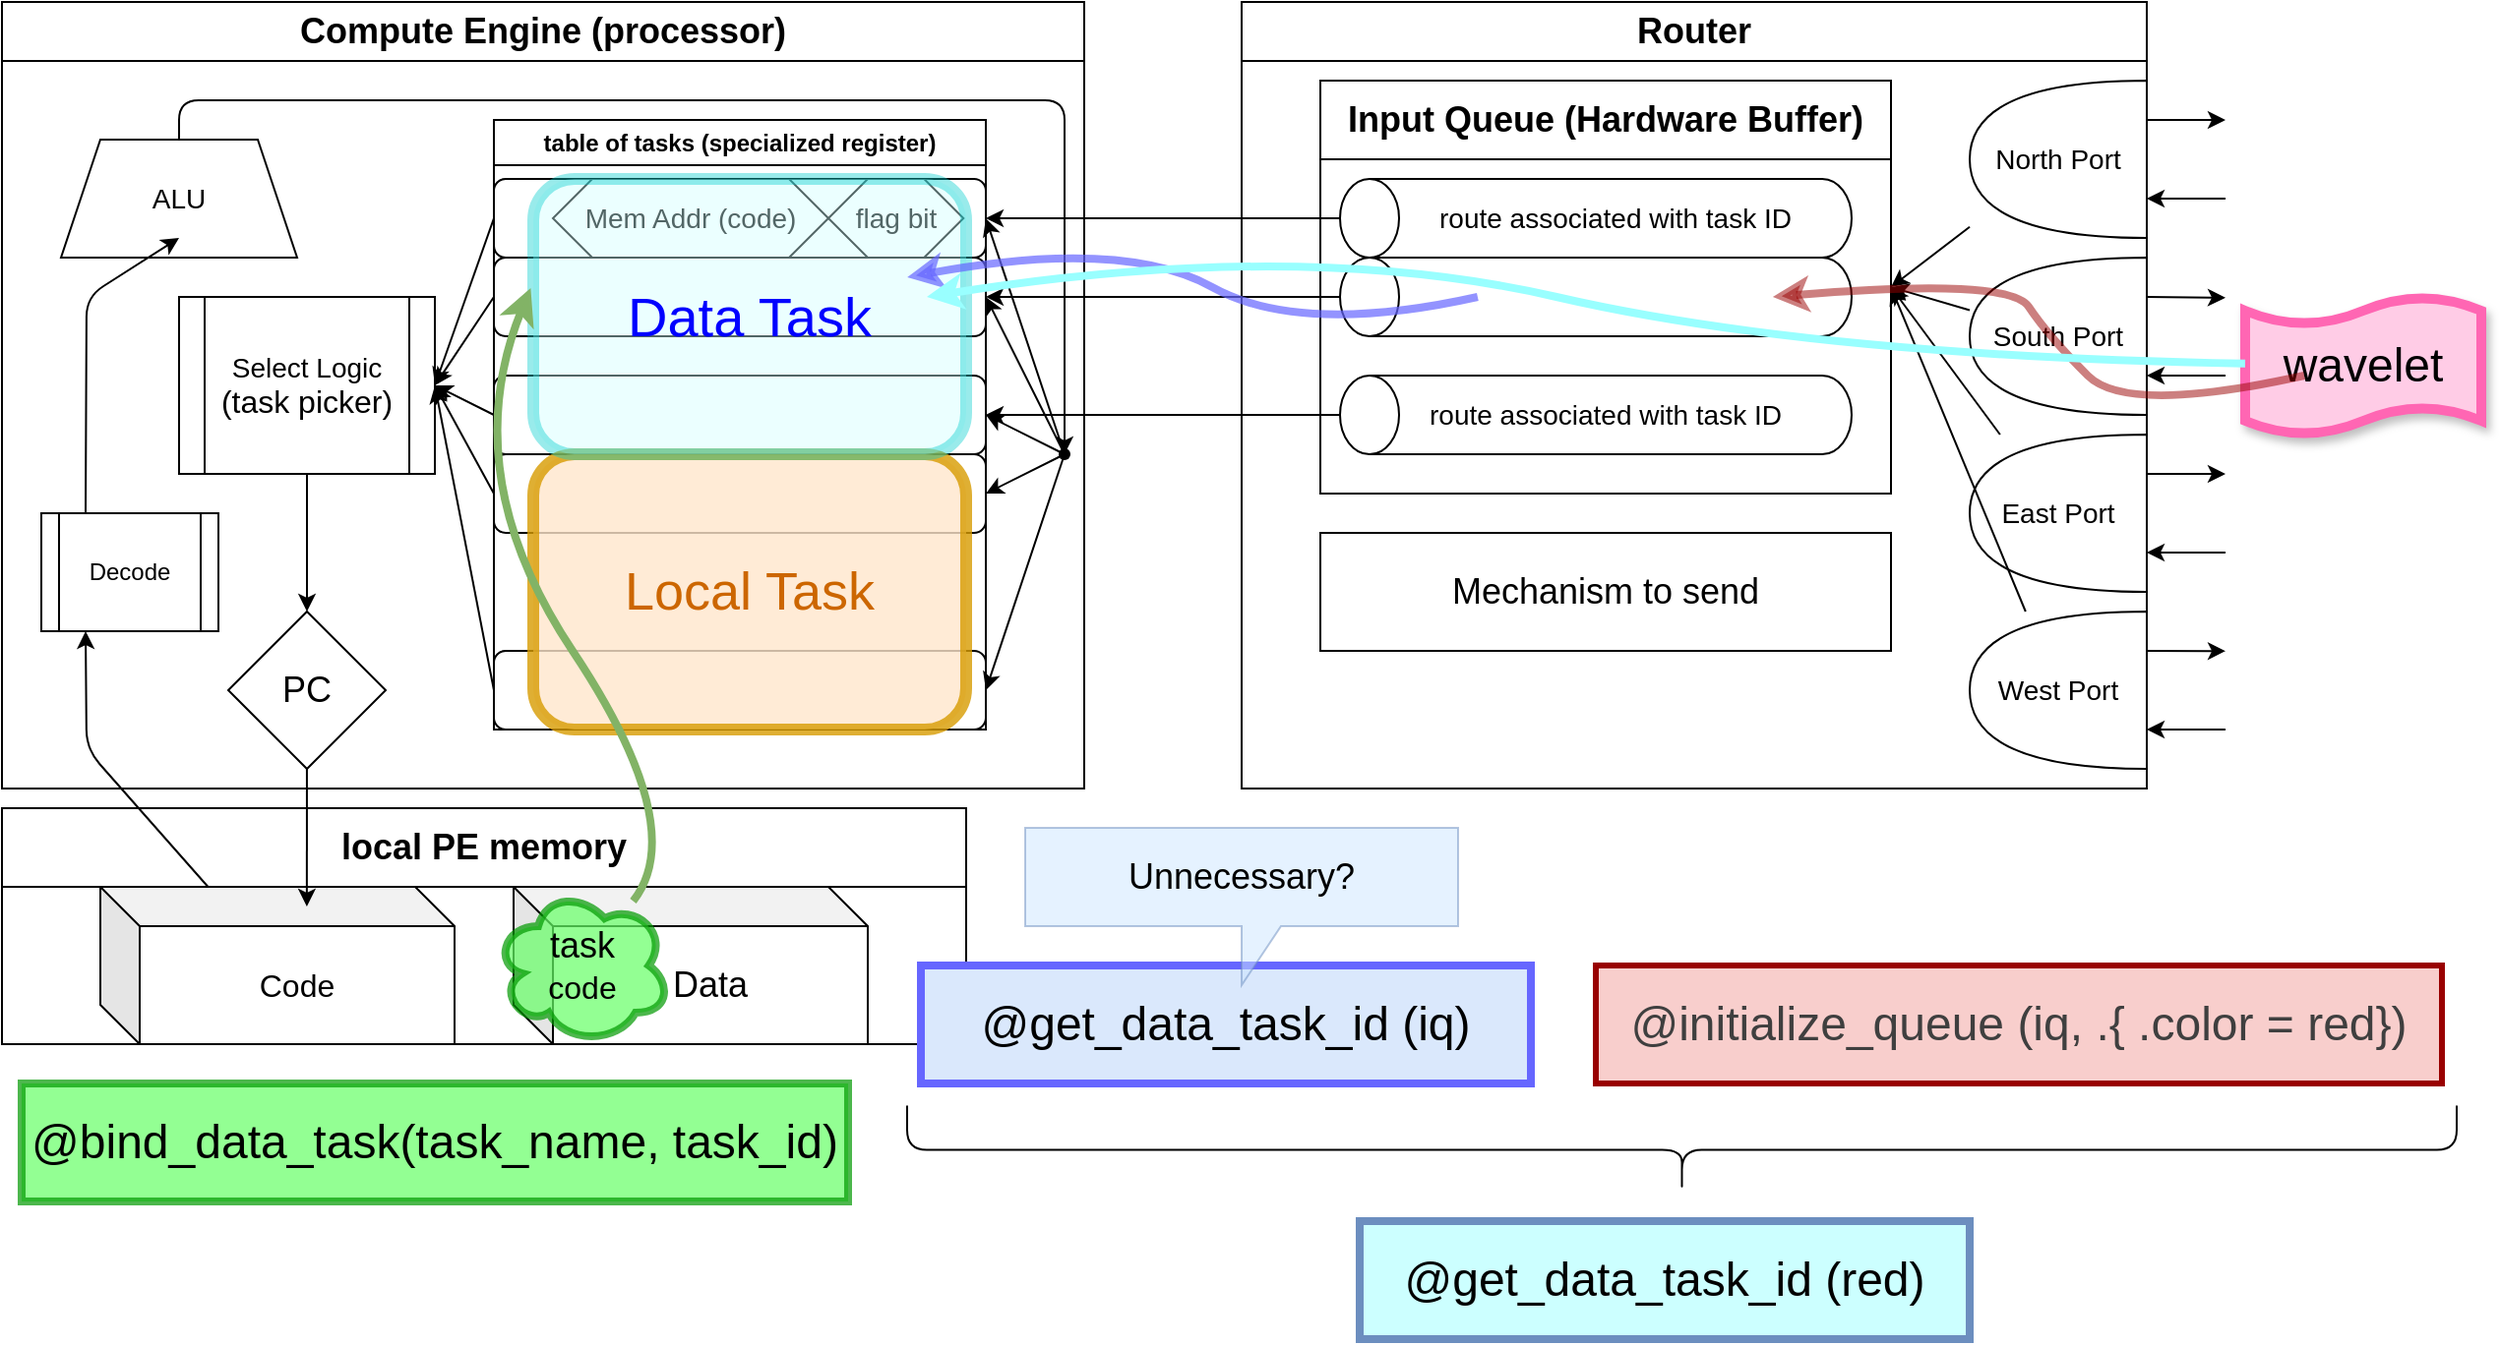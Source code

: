 <mxfile scale="4" border="0">
    <diagram id="1w3zh8Y8zIVVGSpIhVbL" name="example">
        <mxGraphModel dx="508" dy="604" grid="1" gridSize="10" guides="1" tooltips="1" connect="1" arrows="1" fold="1" page="1" pageScale="1" pageWidth="1654" pageHeight="1169" background="#ffffff" math="0" shadow="0">
            <root>
                <mxCell id="0"/>
                <mxCell id="1" parent="0"/>
                <mxCell id="13" value="&lt;font style=&quot;font-size: 18px;&quot;&gt;Compute Engine (processor)&lt;/font&gt;" style="swimlane;whiteSpace=wrap;html=1;startSize=30;" parent="1" vertex="1">
                    <mxGeometry x="50" y="310" width="550" height="400" as="geometry"/>
                </mxCell>
                <mxCell id="14" value="&lt;font style=&quot;font-size: 14px;&quot;&gt;ALU&lt;/font&gt;" style="shape=trapezoid;perimeter=trapezoidPerimeter;whiteSpace=wrap;html=1;fixedSize=1;" parent="13" vertex="1">
                    <mxGeometry x="30" y="70" width="120" height="60" as="geometry"/>
                </mxCell>
                <mxCell id="28" style="edgeStyle=none;html=1;entryX=0.5;entryY=0;entryDx=0;entryDy=0;" parent="13" source="7" target="26" edge="1">
                    <mxGeometry relative="1" as="geometry">
                        <Array as="points">
                            <mxPoint x="155" y="270"/>
                        </Array>
                    </mxGeometry>
                </mxCell>
                <mxCell id="7" value="&lt;font style=&quot;font-size: 14px;&quot;&gt;&lt;font style=&quot;&quot;&gt;Select&amp;nbsp;&lt;/font&gt;&lt;span style=&quot;background-color: transparent;&quot;&gt;Logic&lt;/span&gt;&lt;/font&gt;&lt;div&gt;&lt;font size=&quot;3&quot;&gt;(task picker)&lt;/font&gt;&lt;/div&gt;" style="shape=process;whiteSpace=wrap;html=1;backgroundOutline=1;" parent="13" vertex="1">
                    <mxGeometry x="90" y="150" width="130" height="90" as="geometry"/>
                </mxCell>
                <mxCell id="26" value="&lt;font style=&quot;font-size: 18px;&quot;&gt;PC&lt;/font&gt;" style="rhombus;whiteSpace=wrap;html=1;" parent="13" vertex="1">
                    <mxGeometry x="115" y="310" width="80" height="80" as="geometry"/>
                </mxCell>
                <mxCell id="36" value="Decode" style="shape=process;whiteSpace=wrap;html=1;backgroundOutline=1;" parent="13" vertex="1">
                    <mxGeometry x="20" y="260" width="90" height="60" as="geometry"/>
                </mxCell>
                <mxCell id="9" style="edgeStyle=none;html=1;exitX=0;exitY=0.5;exitDx=0;exitDy=0;entryX=1;entryY=0.5;entryDx=0;entryDy=0;" parent="13" source="3" target="7" edge="1">
                    <mxGeometry relative="1" as="geometry"/>
                </mxCell>
                <mxCell id="11" style="edgeStyle=none;html=1;exitX=0;exitY=0.5;exitDx=0;exitDy=0;entryX=1;entryY=0.5;entryDx=0;entryDy=0;" parent="13" source="6" target="7" edge="1">
                    <mxGeometry relative="1" as="geometry">
                        <mxPoint x="160" y="210" as="targetPoint"/>
                    </mxGeometry>
                </mxCell>
                <mxCell id="12" style="edgeStyle=none;html=1;exitX=0;exitY=0.5;exitDx=0;exitDy=0;entryX=1;entryY=0.5;entryDx=0;entryDy=0;" parent="13" source="5" target="7" edge="1">
                    <mxGeometry relative="1" as="geometry">
                        <mxPoint x="160" y="260" as="targetPoint"/>
                    </mxGeometry>
                </mxCell>
                <mxCell id="10" style="edgeStyle=none;html=1;exitX=0;exitY=0.5;exitDx=0;exitDy=0;entryX=1;entryY=0.5;entryDx=0;entryDy=0;" parent="13" source="4" target="7" edge="1">
                    <mxGeometry relative="1" as="geometry">
                        <mxPoint x="150" y="200" as="targetPoint"/>
                    </mxGeometry>
                </mxCell>
                <mxCell id="38" style="edgeStyle=none;html=1;exitX=0.25;exitY=0;exitDx=0;exitDy=0;entryX=0.5;entryY=0.833;entryDx=0;entryDy=0;entryPerimeter=0;" parent="13" source="36" target="14" edge="1">
                    <mxGeometry relative="1" as="geometry">
                        <Array as="points">
                            <mxPoint x="43" y="150"/>
                        </Array>
                    </mxGeometry>
                </mxCell>
                <mxCell id="39" value="" style="group" parent="13" vertex="1" connectable="0">
                    <mxGeometry x="250" y="60" width="250" height="310" as="geometry"/>
                </mxCell>
                <mxCell id="3" value="" style="rounded=1;whiteSpace=wrap;html=1;" parent="39" vertex="1">
                    <mxGeometry y="30" width="250.0" height="40" as="geometry"/>
                </mxCell>
                <mxCell id="2" value="table of tasks (specialized register)" style="swimlane;whiteSpace=wrap;html=1;" parent="39" vertex="1">
                    <mxGeometry width="250.0" height="310" as="geometry"/>
                </mxCell>
                <mxCell id="6" value="" style="rounded=1;whiteSpace=wrap;html=1;" parent="2" vertex="1">
                    <mxGeometry y="130" width="250.0" height="40" as="geometry"/>
                </mxCell>
                <mxCell id="5" value="" style="rounded=1;whiteSpace=wrap;html=1;" parent="2" vertex="1">
                    <mxGeometry y="270" width="250.0" height="40" as="geometry"/>
                </mxCell>
                <mxCell id="4" value="" style="rounded=1;whiteSpace=wrap;html=1;" parent="2" vertex="1">
                    <mxGeometry y="70" width="250.0" height="40" as="geometry"/>
                </mxCell>
                <mxCell id="43" value="" style="rounded=1;whiteSpace=wrap;html=1;" parent="2" vertex="1">
                    <mxGeometry y="170" width="250.0" height="40" as="geometry"/>
                </mxCell>
                <mxCell id="lTQZ8dkTj6trxgzpwAS2-74" value="&lt;font style=&quot;color: rgb(204, 102, 0); font-size: 27px;&quot;&gt;Local Task&lt;/font&gt;" style="rounded=1;whiteSpace=wrap;html=1;opacity=80;strokeWidth=6;glass=0;fillColor=#ffe6cc;strokeColor=#d79b00;" parent="2" vertex="1">
                    <mxGeometry x="20" y="170" width="220" height="140" as="geometry"/>
                </mxCell>
                <mxCell id="24" value="&lt;font style=&quot;font-size: 14px;&quot;&gt;Mem Addr (code)&lt;/font&gt;" style="shape=hexagon;perimeter=hexagonPerimeter2;whiteSpace=wrap;html=1;fixedSize=1;" parent="39" vertex="1">
                    <mxGeometry x="30" y="30" width="140" height="40" as="geometry"/>
                </mxCell>
                <mxCell id="25" value="&lt;font style=&quot;font-size: 14px;&quot;&gt;flag bit&lt;/font&gt;" style="shape=hexagon;perimeter=hexagonPerimeter2;whiteSpace=wrap;html=1;fixedSize=1;" parent="39" vertex="1">
                    <mxGeometry x="170" y="30" width="68.64" height="40" as="geometry"/>
                </mxCell>
                <mxCell id="lTQZ8dkTj6trxgzpwAS2-73" value="&lt;font style=&quot;color: rgb(0, 0, 255); font-size: 28px;&quot;&gt;Data Task&lt;/font&gt;" style="rounded=1;whiteSpace=wrap;html=1;opacity=40;strokeWidth=6;glass=0;fillColor=#CCFFFF;strokeColor=#00CCCC;fillStyle=auto;" parent="39" vertex="1">
                    <mxGeometry x="20" y="30" width="220" height="140" as="geometry"/>
                </mxCell>
                <mxCell id="45" style="edgeStyle=none;html=1;exitX=0;exitY=0.5;exitDx=0;exitDy=0;entryX=1;entryY=0.5;entryDx=0;entryDy=0;" parent="13" source="43" target="7" edge="1">
                    <mxGeometry relative="1" as="geometry"/>
                </mxCell>
                <mxCell id="16" value="&lt;font style=&quot;font-size: 18px;&quot;&gt;Router&lt;/font&gt;" style="swimlane;whiteSpace=wrap;html=1;startSize=30;" parent="1" vertex="1">
                    <mxGeometry x="680" y="310" width="460" height="400" as="geometry"/>
                </mxCell>
                <mxCell id="40" value="&lt;font style=&quot;font-size: 18px;&quot;&gt;Input Queue (Hardware Buffer)&lt;/font&gt;" style="swimlane;whiteSpace=wrap;html=1;startSize=40;" parent="16" vertex="1">
                    <mxGeometry x="40" y="40" width="290" height="210" as="geometry"/>
                </mxCell>
                <mxCell id="41" value="" style="shape=cylinder3;whiteSpace=wrap;html=1;boundedLbl=1;backgroundOutline=1;size=15;rotation=-90;" parent="40" vertex="1">
                    <mxGeometry x="120" y="-60" width="40" height="260" as="geometry"/>
                </mxCell>
                <mxCell id="42" value="" style="shape=cylinder3;whiteSpace=wrap;html=1;boundedLbl=1;backgroundOutline=1;size=15;rotation=-90;" parent="40" vertex="1">
                    <mxGeometry x="120" y="40" width="40" height="260" as="geometry"/>
                </mxCell>
                <mxCell id="48" value="&lt;font style=&quot;font-size: 14px;&quot;&gt;route associated with task ID&lt;/font&gt;" style="text;html=1;align=center;verticalAlign=middle;whiteSpace=wrap;rounded=0;" parent="40" vertex="1">
                    <mxGeometry x="50" y="55" width="200" height="30" as="geometry"/>
                </mxCell>
                <mxCell id="49" value="&lt;font style=&quot;font-size: 14px;&quot;&gt;route associated with task ID&lt;/font&gt;" style="text;html=1;align=center;verticalAlign=middle;whiteSpace=wrap;rounded=0;" parent="40" vertex="1">
                    <mxGeometry x="45" y="155" width="200" height="30" as="geometry"/>
                </mxCell>
                <mxCell id="50" value="" style="shape=cylinder3;whiteSpace=wrap;html=1;boundedLbl=1;backgroundOutline=1;size=15;rotation=-90;" parent="40" vertex="1">
                    <mxGeometry x="120" y="-20" width="40" height="260" as="geometry"/>
                </mxCell>
                <mxCell id="53" value="&lt;font style=&quot;font-size: 18px;&quot;&gt;Mechanism to send&lt;/font&gt;" style="rounded=0;whiteSpace=wrap;html=1;" parent="16" vertex="1">
                    <mxGeometry x="40" y="270" width="290" height="60" as="geometry"/>
                </mxCell>
                <mxCell id="66" value="" style="group" parent="16" vertex="1" connectable="0">
                    <mxGeometry x="370" y="40" width="130" height="350" as="geometry"/>
                </mxCell>
                <mxCell id="58" style="edgeStyle=none;html=1;exitX=0;exitY=0.75;exitDx=0;exitDy=0;exitPerimeter=0;" parent="66" source="54" edge="1">
                    <mxGeometry relative="1" as="geometry">
                        <mxPoint x="130" y="20" as="targetPoint"/>
                    </mxGeometry>
                </mxCell>
                <mxCell id="54" value="&lt;font style=&quot;font-size: 14px;&quot;&gt;North Port&lt;/font&gt;" style="shape=or;whiteSpace=wrap;html=1;direction=west;" parent="66" vertex="1">
                    <mxGeometry width="90" height="80" as="geometry"/>
                </mxCell>
                <mxCell id="60" style="edgeStyle=none;html=1;exitX=0;exitY=0.75;exitDx=0;exitDy=0;exitPerimeter=0;" parent="66" source="55" edge="1">
                    <mxGeometry relative="1" as="geometry">
                        <mxPoint x="130" y="110.4" as="targetPoint"/>
                    </mxGeometry>
                </mxCell>
                <mxCell id="55" value="&lt;font style=&quot;font-size: 14px;&quot;&gt;South Port&lt;/font&gt;" style="shape=or;whiteSpace=wrap;html=1;direction=west;" parent="66" vertex="1">
                    <mxGeometry y="90" width="90" height="80" as="geometry"/>
                </mxCell>
                <mxCell id="62" style="edgeStyle=none;html=1;exitX=0;exitY=0.75;exitDx=0;exitDy=0;exitPerimeter=0;" parent="66" source="56" edge="1">
                    <mxGeometry relative="1" as="geometry">
                        <mxPoint x="130" y="200" as="targetPoint"/>
                    </mxGeometry>
                </mxCell>
                <mxCell id="56" value="&lt;font style=&quot;font-size: 14px;&quot;&gt;East Port&lt;/font&gt;" style="shape=or;whiteSpace=wrap;html=1;direction=west;" parent="66" vertex="1">
                    <mxGeometry y="180" width="90" height="80" as="geometry"/>
                </mxCell>
                <mxCell id="64" style="edgeStyle=none;html=1;exitX=0;exitY=0.75;exitDx=0;exitDy=0;exitPerimeter=0;" parent="66" source="57" edge="1">
                    <mxGeometry relative="1" as="geometry">
                        <mxPoint x="130" y="290.091" as="targetPoint"/>
                    </mxGeometry>
                </mxCell>
                <mxCell id="57" value="&lt;font style=&quot;font-size: 14px;&quot;&gt;West Port&lt;/font&gt;" style="shape=or;whiteSpace=wrap;html=1;direction=west;" parent="66" vertex="1">
                    <mxGeometry y="270" width="90" height="80" as="geometry"/>
                </mxCell>
                <mxCell id="68" style="edgeStyle=none;html=1;entryX=1;entryY=0.5;entryDx=0;entryDy=0;" parent="16" source="54" target="40" edge="1">
                    <mxGeometry relative="1" as="geometry"/>
                </mxCell>
                <mxCell id="69" style="edgeStyle=none;html=1;entryX=1;entryY=0.5;entryDx=0;entryDy=0;" parent="16" source="55" target="40" edge="1">
                    <mxGeometry relative="1" as="geometry">
                        <mxPoint x="340.0" y="160" as="targetPoint"/>
                    </mxGeometry>
                </mxCell>
                <mxCell id="70" style="edgeStyle=none;html=1;entryX=1;entryY=0.5;entryDx=0;entryDy=0;" parent="16" source="56" target="40" edge="1">
                    <mxGeometry relative="1" as="geometry"/>
                </mxCell>
                <mxCell id="71" style="edgeStyle=none;html=1;entryX=1;entryY=0.5;entryDx=0;entryDy=0;" parent="16" source="57" target="40" edge="1">
                    <mxGeometry relative="1" as="geometry"/>
                </mxCell>
                <mxCell id="20" style="edgeStyle=none;html=1;entryX=1;entryY=0.5;entryDx=0;entryDy=0;" parent="1" source="17" target="3" edge="1">
                    <mxGeometry relative="1" as="geometry"/>
                </mxCell>
                <mxCell id="21" style="edgeStyle=none;html=1;entryX=1;entryY=0.5;entryDx=0;entryDy=0;" parent="1" source="17" target="4" edge="1">
                    <mxGeometry relative="1" as="geometry"/>
                </mxCell>
                <mxCell id="22" style="edgeStyle=none;html=1;entryX=1;entryY=0.5;entryDx=0;entryDy=0;" parent="1" source="17" target="6" edge="1">
                    <mxGeometry relative="1" as="geometry"/>
                </mxCell>
                <mxCell id="23" style="edgeStyle=none;html=1;entryX=1;entryY=0.5;entryDx=0;entryDy=0;" parent="1" source="17" target="5" edge="1">
                    <mxGeometry relative="1" as="geometry"/>
                </mxCell>
                <mxCell id="44" style="edgeStyle=none;html=1;entryX=1;entryY=0.5;entryDx=0;entryDy=0;" parent="1" source="17" target="43" edge="1">
                    <mxGeometry relative="1" as="geometry"/>
                </mxCell>
                <mxCell id="17" value="" style="shape=waypoint;sketch=0;fillStyle=solid;size=6;pointerEvents=1;points=[];fillColor=none;resizable=0;rotatable=0;perimeter=centerPerimeter;snapToPoint=1;" parent="1" vertex="1">
                    <mxGeometry x="580" y="530" width="20" height="20" as="geometry"/>
                </mxCell>
                <mxCell id="19" style="edgeStyle=none;html=1;exitX=0.5;exitY=0;exitDx=0;exitDy=0;entryX=0.617;entryY=0.988;entryDx=0;entryDy=0;entryPerimeter=0;" parent="1" source="14" target="17" edge="1">
                    <mxGeometry relative="1" as="geometry">
                        <Array as="points">
                            <mxPoint x="140" y="360"/>
                            <mxPoint x="590" y="360"/>
                        </Array>
                    </mxGeometry>
                </mxCell>
                <mxCell id="29" value="&lt;span style=&quot;font-size: 18px;&quot;&gt;local PE memory&lt;/span&gt;" style="swimlane;whiteSpace=wrap;html=1;startSize=40;" parent="1" vertex="1">
                    <mxGeometry x="50" y="720" width="490" height="120" as="geometry"/>
                </mxCell>
                <mxCell id="30" value="&lt;font size=&quot;3&quot;&gt;Code&lt;/font&gt;" style="shape=cube;whiteSpace=wrap;html=1;boundedLbl=1;backgroundOutline=1;darkOpacity=0.05;darkOpacity2=0.1;" parent="29" vertex="1">
                    <mxGeometry x="50" y="40" width="180" height="80" as="geometry"/>
                </mxCell>
                <mxCell id="31" value="&lt;font style=&quot;font-size: 18px;&quot;&gt;Data&lt;/font&gt;" style="shape=cube;whiteSpace=wrap;html=1;boundedLbl=1;backgroundOutline=1;darkOpacity=0.05;darkOpacity2=0.1;" parent="29" vertex="1">
                    <mxGeometry x="260" y="40" width="180" height="80" as="geometry"/>
                </mxCell>
                <mxCell id="72" value="&lt;font style=&quot;font-size: 18px;&quot;&gt;task&lt;/font&gt;&lt;div&gt;&lt;font size=&quot;3&quot;&gt;code&lt;/font&gt;&lt;/div&gt;" style="ellipse;shape=cloud;whiteSpace=wrap;html=1;strokeColor=#009900;strokeWidth=4;opacity=70;fillColor=#66FF66;" parent="29" vertex="1">
                    <mxGeometry x="250" y="40" width="90" height="80" as="geometry"/>
                </mxCell>
                <mxCell id="32" style="edgeStyle=none;html=1;entryX=0.583;entryY=0.125;entryDx=0;entryDy=0;entryPerimeter=0;" parent="1" source="26" target="30" edge="1">
                    <mxGeometry relative="1" as="geometry"/>
                </mxCell>
                <mxCell id="37" style="edgeStyle=none;html=1;entryX=0.25;entryY=1;entryDx=0;entryDy=0;" parent="1" source="30" target="36" edge="1">
                    <mxGeometry relative="1" as="geometry">
                        <Array as="points">
                            <mxPoint x="93" y="690"/>
                        </Array>
                    </mxGeometry>
                </mxCell>
                <mxCell id="46" style="edgeStyle=none;html=1;" parent="1" source="41" target="3" edge="1">
                    <mxGeometry relative="1" as="geometry">
                        <mxPoint x="630" y="380" as="targetPoint"/>
                    </mxGeometry>
                </mxCell>
                <mxCell id="47" style="edgeStyle=none;html=1;entryX=1;entryY=0.5;entryDx=0;entryDy=0;" parent="1" source="42" target="6" edge="1">
                    <mxGeometry relative="1" as="geometry"/>
                </mxCell>
                <mxCell id="51" style="edgeStyle=none;html=1;entryX=1;entryY=0.5;entryDx=0;entryDy=0;" parent="1" source="50" target="4" edge="1">
                    <mxGeometry relative="1" as="geometry"/>
                </mxCell>
                <mxCell id="59" value="" style="endArrow=classic;html=1;entryX=0;entryY=0.25;entryDx=0;entryDy=0;entryPerimeter=0;" parent="1" target="54" edge="1">
                    <mxGeometry width="50" height="50" relative="1" as="geometry">
                        <mxPoint x="1180" y="410" as="sourcePoint"/>
                        <mxPoint x="1200" y="430" as="targetPoint"/>
                    </mxGeometry>
                </mxCell>
                <mxCell id="61" value="" style="endArrow=classic;html=1;entryX=0;entryY=0.25;entryDx=0;entryDy=0;entryPerimeter=0;" parent="1" target="55" edge="1">
                    <mxGeometry width="50" height="50" relative="1" as="geometry">
                        <mxPoint x="1180" y="500" as="sourcePoint"/>
                        <mxPoint x="1200" y="500" as="targetPoint"/>
                    </mxGeometry>
                </mxCell>
                <mxCell id="63" value="" style="endArrow=classic;html=1;entryX=0;entryY=0.25;entryDx=0;entryDy=0;entryPerimeter=0;" parent="1" target="56" edge="1">
                    <mxGeometry width="50" height="50" relative="1" as="geometry">
                        <mxPoint x="1180" y="590" as="sourcePoint"/>
                        <mxPoint x="1180" y="520" as="targetPoint"/>
                    </mxGeometry>
                </mxCell>
                <mxCell id="65" value="" style="endArrow=classic;html=1;entryX=0;entryY=0.25;entryDx=0;entryDy=0;entryPerimeter=0;" parent="1" target="57" edge="1">
                    <mxGeometry width="50" height="50" relative="1" as="geometry">
                        <mxPoint x="1180" y="680" as="sourcePoint"/>
                        <mxPoint x="1180" y="520" as="targetPoint"/>
                    </mxGeometry>
                </mxCell>
                <mxCell id="lTQZ8dkTj6trxgzpwAS2-71" value="&lt;font style=&quot;font-size: 24px;&quot;&gt;wavelet&lt;/font&gt;" style="shape=tape;whiteSpace=wrap;html=1;size=0.2;strokeWidth=5;shadow=1;strokeColor=#FF66B3;fillColor=#FFCCE6;" parent="1" vertex="1">
                    <mxGeometry x="1190" y="460" width="120" height="70" as="geometry"/>
                </mxCell>
                <mxCell id="lTQZ8dkTj6trxgzpwAS2-72" value="" style="curved=1;endArrow=classic;html=1;entryX=0.5;entryY=0.846;entryDx=0;entryDy=0;strokeWidth=4;opacity=50;entryPerimeter=0;strokeColor=#990000;" parent="1" target="50" edge="1">
                    <mxGeometry width="50" height="50" relative="1" as="geometry">
                        <mxPoint x="1220" y="500" as="sourcePoint"/>
                        <mxPoint x="1130" y="550" as="targetPoint"/>
                        <Array as="points">
                            <mxPoint x="1130" y="520"/>
                            <mxPoint x="1090" y="480"/>
                            <mxPoint x="1070" y="450"/>
                        </Array>
                    </mxGeometry>
                </mxCell>
                <mxCell id="lTQZ8dkTj6trxgzpwAS2-75" value="&lt;span style=&quot;color: rgb(63, 63, 63); font-size: 24px;&quot;&gt;@initialize_queue (iq, .{ .color = red})&lt;/span&gt;" style="rounded=0;whiteSpace=wrap;html=1;fillColor=#f8cecc;strokeColor=#990000;strokeWidth=3;align=center;" parent="1" vertex="1">
                    <mxGeometry x="860" y="800" width="430" height="60" as="geometry"/>
                </mxCell>
                <mxCell id="lTQZ8dkTj6trxgzpwAS2-77" value="&lt;font style=&quot;font-size: 24px;&quot;&gt;@get_data_task_id (iq)&lt;/font&gt;" style="rounded=0;whiteSpace=wrap;html=1;fillColor=#dae8fc;strokeColor=#6666FF;strokeWidth=4;" parent="1" vertex="1">
                    <mxGeometry x="517" y="800" width="310" height="60" as="geometry"/>
                </mxCell>
                <mxCell id="lTQZ8dkTj6trxgzpwAS2-78" value="" style="shape=curlyBracket;whiteSpace=wrap;html=1;rounded=1;flipH=1;labelPosition=right;verticalLabelPosition=middle;align=left;verticalAlign=middle;rotation=90;" parent="1" vertex="1">
                    <mxGeometry x="881.25" y="500" width="45" height="787.5" as="geometry"/>
                </mxCell>
                <mxCell id="lTQZ8dkTj6trxgzpwAS2-79" value="&lt;font style=&quot;font-size: 24px;&quot;&gt;@get_data_task_id (red)&lt;/font&gt;" style="rounded=0;whiteSpace=wrap;html=1;fillColor=#CCFFFF;strokeColor=#6c8ebf;strokeWidth=4;" parent="1" vertex="1">
                    <mxGeometry x="740" y="930" width="310" height="60" as="geometry"/>
                </mxCell>
                <mxCell id="lTQZ8dkTj6trxgzpwAS2-80" value="" style="curved=1;endArrow=classic;html=1;entryX=0.864;entryY=0.357;entryDx=0;entryDy=0;entryPerimeter=0;exitX=0.5;exitY=0.269;exitDx=0;exitDy=0;exitPerimeter=0;strokeWidth=4;strokeColor=#6666FF;opacity=70;" parent="1" source="50" target="lTQZ8dkTj6trxgzpwAS2-73" edge="1">
                    <mxGeometry width="50" height="50" relative="1" as="geometry">
                        <mxPoint x="770" y="490" as="sourcePoint"/>
                        <mxPoint x="870" y="600" as="targetPoint"/>
                        <Array as="points">
                            <mxPoint x="710" y="480"/>
                            <mxPoint x="620" y="430"/>
                        </Array>
                    </mxGeometry>
                </mxCell>
                <mxCell id="lTQZ8dkTj6trxgzpwAS2-82" value="" style="curved=1;endArrow=classic;html=1;entryX=0.864;entryY=0.357;entryDx=0;entryDy=0;entryPerimeter=0;strokeWidth=4;strokeColor=#99FFFF;" parent="1" source="lTQZ8dkTj6trxgzpwAS2-71" edge="1">
                    <mxGeometry width="50" height="50" relative="1" as="geometry">
                        <mxPoint x="810" y="470" as="sourcePoint"/>
                        <mxPoint x="520" y="460" as="targetPoint"/>
                        <Array as="points">
                            <mxPoint x="970" y="490"/>
                            <mxPoint x="710" y="430"/>
                        </Array>
                    </mxGeometry>
                </mxCell>
                <mxCell id="lTQZ8dkTj6trxgzpwAS2-83" value="&lt;font style=&quot;font-size: 18px;&quot;&gt;&lt;font style=&quot;&quot;&gt;Unnecessary&lt;/font&gt;?&lt;/font&gt;" style="shape=callout;whiteSpace=wrap;html=1;perimeter=calloutPerimeter;fillColor=#CCE5FF;strokeColor=#6c8ebf;opacity=50;" parent="1" vertex="1">
                    <mxGeometry x="570" y="730" width="220" height="80" as="geometry"/>
                </mxCell>
                <mxCell id="73" value="" style="curved=1;endArrow=classic;html=1;entryX=-0.006;entryY=0.396;entryDx=0;entryDy=0;entryPerimeter=0;fillColor=#d5e8d4;strokeColor=#82b366;strokeWidth=4;" parent="1" source="72" target="lTQZ8dkTj6trxgzpwAS2-73" edge="1">
                    <mxGeometry width="50" height="50" relative="1" as="geometry">
                        <mxPoint x="460" y="610" as="sourcePoint"/>
                        <mxPoint x="510" y="560" as="targetPoint"/>
                        <Array as="points">
                            <mxPoint x="400" y="730"/>
                            <mxPoint x="280" y="550"/>
                        </Array>
                    </mxGeometry>
                </mxCell>
                <mxCell id="74" value="&lt;font style=&quot;font-size: 24px;&quot;&gt;@bind_data_task(task_name, task_id)&lt;/font&gt;" style="rounded=0;whiteSpace=wrap;html=1;fillColor=#66FF66;opacity=70;strokeColor=#009900;strokeWidth=4;" parent="1" vertex="1">
                    <mxGeometry x="60" y="860" width="420" height="60" as="geometry"/>
                </mxCell>
            </root>
        </mxGraphModel>
    </diagram>
    <diagram name="backup" id="0Wp5c9FKKZxRUf-dMzcK">
        <mxGraphModel dx="952" dy="805" grid="1" gridSize="10" guides="1" tooltips="1" connect="1" arrows="1" fold="1" page="1" pageScale="1" pageWidth="1654" pageHeight="1169" background="#ffffff" math="0" shadow="0">
            <root>
                <mxCell id="Wf_ZJ3Y_NDI6wmYYrGZs-0"/>
                <mxCell id="Wf_ZJ3Y_NDI6wmYYrGZs-1" parent="Wf_ZJ3Y_NDI6wmYYrGZs-0"/>
                <mxCell id="Wf_ZJ3Y_NDI6wmYYrGZs-2" value="&lt;font style=&quot;font-size: 18px;&quot;&gt;Compute Engine (processor)&lt;/font&gt;" style="swimlane;whiteSpace=wrap;html=1;startSize=30;" vertex="1" parent="Wf_ZJ3Y_NDI6wmYYrGZs-1">
                    <mxGeometry x="50" y="310" width="550" height="400" as="geometry"/>
                </mxCell>
                <mxCell id="Wf_ZJ3Y_NDI6wmYYrGZs-3" value="&lt;font style=&quot;font-size: 14px;&quot;&gt;ALU&lt;/font&gt;" style="shape=trapezoid;perimeter=trapezoidPerimeter;whiteSpace=wrap;html=1;fixedSize=1;" vertex="1" parent="Wf_ZJ3Y_NDI6wmYYrGZs-2">
                    <mxGeometry x="30" y="70" width="120" height="60" as="geometry"/>
                </mxCell>
                <mxCell id="Wf_ZJ3Y_NDI6wmYYrGZs-4" style="edgeStyle=none;html=1;entryX=0.5;entryY=0;entryDx=0;entryDy=0;" edge="1" parent="Wf_ZJ3Y_NDI6wmYYrGZs-2" source="Wf_ZJ3Y_NDI6wmYYrGZs-5" target="Wf_ZJ3Y_NDI6wmYYrGZs-6">
                    <mxGeometry relative="1" as="geometry">
                        <Array as="points">
                            <mxPoint x="155" y="270"/>
                        </Array>
                    </mxGeometry>
                </mxCell>
                <mxCell id="Wf_ZJ3Y_NDI6wmYYrGZs-5" value="&lt;font style=&quot;font-size: 14px;&quot;&gt;&lt;font style=&quot;&quot;&gt;Select&amp;nbsp;&lt;/font&gt;&lt;span style=&quot;background-color: transparent;&quot;&gt;Logic&lt;/span&gt;&lt;/font&gt;&lt;div&gt;&lt;font size=&quot;3&quot;&gt;(task picker)&lt;/font&gt;&lt;/div&gt;" style="shape=process;whiteSpace=wrap;html=1;backgroundOutline=1;" vertex="1" parent="Wf_ZJ3Y_NDI6wmYYrGZs-2">
                    <mxGeometry x="90" y="150" width="130" height="90" as="geometry"/>
                </mxCell>
                <mxCell id="Wf_ZJ3Y_NDI6wmYYrGZs-6" value="&lt;font style=&quot;font-size: 18px;&quot;&gt;PC&lt;/font&gt;" style="rhombus;whiteSpace=wrap;html=1;" vertex="1" parent="Wf_ZJ3Y_NDI6wmYYrGZs-2">
                    <mxGeometry x="115" y="310" width="80" height="80" as="geometry"/>
                </mxCell>
                <mxCell id="Wf_ZJ3Y_NDI6wmYYrGZs-7" value="Decode" style="shape=process;whiteSpace=wrap;html=1;backgroundOutline=1;" vertex="1" parent="Wf_ZJ3Y_NDI6wmYYrGZs-2">
                    <mxGeometry x="20" y="260" width="90" height="60" as="geometry"/>
                </mxCell>
                <mxCell id="Wf_ZJ3Y_NDI6wmYYrGZs-8" style="edgeStyle=none;html=1;exitX=0;exitY=0.5;exitDx=0;exitDy=0;entryX=1;entryY=0.5;entryDx=0;entryDy=0;" edge="1" parent="Wf_ZJ3Y_NDI6wmYYrGZs-2" source="Wf_ZJ3Y_NDI6wmYYrGZs-14" target="Wf_ZJ3Y_NDI6wmYYrGZs-5">
                    <mxGeometry relative="1" as="geometry"/>
                </mxCell>
                <mxCell id="Wf_ZJ3Y_NDI6wmYYrGZs-9" style="edgeStyle=none;html=1;exitX=0;exitY=0.5;exitDx=0;exitDy=0;entryX=1;entryY=0.5;entryDx=0;entryDy=0;" edge="1" parent="Wf_ZJ3Y_NDI6wmYYrGZs-2" source="Wf_ZJ3Y_NDI6wmYYrGZs-16" target="Wf_ZJ3Y_NDI6wmYYrGZs-5">
                    <mxGeometry relative="1" as="geometry">
                        <mxPoint x="160" y="210" as="targetPoint"/>
                    </mxGeometry>
                </mxCell>
                <mxCell id="Wf_ZJ3Y_NDI6wmYYrGZs-10" style="edgeStyle=none;html=1;exitX=0;exitY=0.5;exitDx=0;exitDy=0;entryX=1;entryY=0.5;entryDx=0;entryDy=0;" edge="1" parent="Wf_ZJ3Y_NDI6wmYYrGZs-2" source="Wf_ZJ3Y_NDI6wmYYrGZs-17" target="Wf_ZJ3Y_NDI6wmYYrGZs-5">
                    <mxGeometry relative="1" as="geometry">
                        <mxPoint x="160" y="260" as="targetPoint"/>
                    </mxGeometry>
                </mxCell>
                <mxCell id="Wf_ZJ3Y_NDI6wmYYrGZs-11" style="edgeStyle=none;html=1;exitX=0;exitY=0.5;exitDx=0;exitDy=0;entryX=1;entryY=0.5;entryDx=0;entryDy=0;" edge="1" parent="Wf_ZJ3Y_NDI6wmYYrGZs-2" source="Wf_ZJ3Y_NDI6wmYYrGZs-18" target="Wf_ZJ3Y_NDI6wmYYrGZs-5">
                    <mxGeometry relative="1" as="geometry">
                        <mxPoint x="150" y="200" as="targetPoint"/>
                    </mxGeometry>
                </mxCell>
                <mxCell id="Wf_ZJ3Y_NDI6wmYYrGZs-12" style="edgeStyle=none;html=1;exitX=0.25;exitY=0;exitDx=0;exitDy=0;entryX=0.5;entryY=0.833;entryDx=0;entryDy=0;entryPerimeter=0;" edge="1" parent="Wf_ZJ3Y_NDI6wmYYrGZs-2" source="Wf_ZJ3Y_NDI6wmYYrGZs-7" target="Wf_ZJ3Y_NDI6wmYYrGZs-3">
                    <mxGeometry relative="1" as="geometry">
                        <Array as="points">
                            <mxPoint x="43" y="150"/>
                        </Array>
                    </mxGeometry>
                </mxCell>
                <mxCell id="Wf_ZJ3Y_NDI6wmYYrGZs-13" value="" style="group" vertex="1" connectable="0" parent="Wf_ZJ3Y_NDI6wmYYrGZs-2">
                    <mxGeometry x="250" y="60" width="250" height="310" as="geometry"/>
                </mxCell>
                <mxCell id="Wf_ZJ3Y_NDI6wmYYrGZs-14" value="" style="rounded=1;whiteSpace=wrap;html=1;" vertex="1" parent="Wf_ZJ3Y_NDI6wmYYrGZs-13">
                    <mxGeometry y="30" width="250.0" height="40" as="geometry"/>
                </mxCell>
                <mxCell id="Wf_ZJ3Y_NDI6wmYYrGZs-15" value="table of tasks (specialized register)" style="swimlane;whiteSpace=wrap;html=1;" vertex="1" parent="Wf_ZJ3Y_NDI6wmYYrGZs-13">
                    <mxGeometry width="250.0" height="310" as="geometry"/>
                </mxCell>
                <mxCell id="Wf_ZJ3Y_NDI6wmYYrGZs-16" value="" style="rounded=1;whiteSpace=wrap;html=1;" vertex="1" parent="Wf_ZJ3Y_NDI6wmYYrGZs-15">
                    <mxGeometry y="130" width="250.0" height="40" as="geometry"/>
                </mxCell>
                <mxCell id="Wf_ZJ3Y_NDI6wmYYrGZs-17" value="" style="rounded=1;whiteSpace=wrap;html=1;" vertex="1" parent="Wf_ZJ3Y_NDI6wmYYrGZs-15">
                    <mxGeometry y="270" width="250.0" height="40" as="geometry"/>
                </mxCell>
                <mxCell id="Wf_ZJ3Y_NDI6wmYYrGZs-18" value="" style="rounded=1;whiteSpace=wrap;html=1;" vertex="1" parent="Wf_ZJ3Y_NDI6wmYYrGZs-15">
                    <mxGeometry y="70" width="250.0" height="40" as="geometry"/>
                </mxCell>
                <mxCell id="Wf_ZJ3Y_NDI6wmYYrGZs-19" value="" style="rounded=1;whiteSpace=wrap;html=1;" vertex="1" parent="Wf_ZJ3Y_NDI6wmYYrGZs-15">
                    <mxGeometry y="170" width="250.0" height="40" as="geometry"/>
                </mxCell>
                <mxCell id="Wf_ZJ3Y_NDI6wmYYrGZs-20" value="&lt;font style=&quot;font-size: 14px;&quot;&gt;Mem Addr (code)&lt;/font&gt;" style="shape=hexagon;perimeter=hexagonPerimeter2;whiteSpace=wrap;html=1;fixedSize=1;" vertex="1" parent="Wf_ZJ3Y_NDI6wmYYrGZs-13">
                    <mxGeometry x="30" y="30" width="140" height="40" as="geometry"/>
                </mxCell>
                <mxCell id="Wf_ZJ3Y_NDI6wmYYrGZs-21" value="&lt;font style=&quot;font-size: 14px;&quot;&gt;flag bit&lt;/font&gt;" style="shape=hexagon;perimeter=hexagonPerimeter2;whiteSpace=wrap;html=1;fixedSize=1;" vertex="1" parent="Wf_ZJ3Y_NDI6wmYYrGZs-13">
                    <mxGeometry x="170" y="30" width="68.64" height="40" as="geometry"/>
                </mxCell>
                <mxCell id="Wf_ZJ3Y_NDI6wmYYrGZs-22" style="edgeStyle=none;html=1;exitX=0;exitY=0.5;exitDx=0;exitDy=0;entryX=1;entryY=0.5;entryDx=0;entryDy=0;" edge="1" parent="Wf_ZJ3Y_NDI6wmYYrGZs-2" source="Wf_ZJ3Y_NDI6wmYYrGZs-19" target="Wf_ZJ3Y_NDI6wmYYrGZs-5">
                    <mxGeometry relative="1" as="geometry"/>
                </mxCell>
                <mxCell id="Wf_ZJ3Y_NDI6wmYYrGZs-23" value="&lt;font style=&quot;font-size: 18px;&quot;&gt;Router&lt;/font&gt;" style="swimlane;whiteSpace=wrap;html=1;startSize=30;" vertex="1" parent="Wf_ZJ3Y_NDI6wmYYrGZs-1">
                    <mxGeometry x="680" y="310" width="460" height="400" as="geometry"/>
                </mxCell>
                <mxCell id="Wf_ZJ3Y_NDI6wmYYrGZs-24" value="&lt;font style=&quot;font-size: 18px;&quot;&gt;Input Queue (Hardware Buffer)&lt;/font&gt;" style="swimlane;whiteSpace=wrap;html=1;startSize=40;" vertex="1" parent="Wf_ZJ3Y_NDI6wmYYrGZs-23">
                    <mxGeometry x="40" y="40" width="290" height="210" as="geometry"/>
                </mxCell>
                <mxCell id="Wf_ZJ3Y_NDI6wmYYrGZs-25" value="" style="shape=cylinder3;whiteSpace=wrap;html=1;boundedLbl=1;backgroundOutline=1;size=15;rotation=-90;" vertex="1" parent="Wf_ZJ3Y_NDI6wmYYrGZs-24">
                    <mxGeometry x="120" y="-60" width="40" height="260" as="geometry"/>
                </mxCell>
                <mxCell id="Wf_ZJ3Y_NDI6wmYYrGZs-26" value="" style="shape=cylinder3;whiteSpace=wrap;html=1;boundedLbl=1;backgroundOutline=1;size=15;rotation=-90;" vertex="1" parent="Wf_ZJ3Y_NDI6wmYYrGZs-24">
                    <mxGeometry x="120" y="40" width="40" height="260" as="geometry"/>
                </mxCell>
                <mxCell id="Wf_ZJ3Y_NDI6wmYYrGZs-27" value="&lt;font style=&quot;font-size: 14px;&quot;&gt;route associated with task ID&lt;/font&gt;" style="text;html=1;align=center;verticalAlign=middle;whiteSpace=wrap;rounded=0;" vertex="1" parent="Wf_ZJ3Y_NDI6wmYYrGZs-24">
                    <mxGeometry x="50" y="55" width="200" height="30" as="geometry"/>
                </mxCell>
                <mxCell id="Wf_ZJ3Y_NDI6wmYYrGZs-28" value="&lt;font style=&quot;font-size: 14px;&quot;&gt;route associated with task ID&lt;/font&gt;" style="text;html=1;align=center;verticalAlign=middle;whiteSpace=wrap;rounded=0;" vertex="1" parent="Wf_ZJ3Y_NDI6wmYYrGZs-24">
                    <mxGeometry x="45" y="155" width="200" height="30" as="geometry"/>
                </mxCell>
                <mxCell id="Wf_ZJ3Y_NDI6wmYYrGZs-29" value="" style="shape=cylinder3;whiteSpace=wrap;html=1;boundedLbl=1;backgroundOutline=1;size=15;rotation=-90;" vertex="1" parent="Wf_ZJ3Y_NDI6wmYYrGZs-24">
                    <mxGeometry x="120" y="-20" width="40" height="260" as="geometry"/>
                </mxCell>
                <mxCell id="Wf_ZJ3Y_NDI6wmYYrGZs-30" value="&lt;font style=&quot;font-size: 18px;&quot;&gt;Mechanism to send&lt;/font&gt;" style="rounded=0;whiteSpace=wrap;html=1;" vertex="1" parent="Wf_ZJ3Y_NDI6wmYYrGZs-23">
                    <mxGeometry x="40" y="270" width="290" height="60" as="geometry"/>
                </mxCell>
                <mxCell id="Wf_ZJ3Y_NDI6wmYYrGZs-31" value="" style="group" vertex="1" connectable="0" parent="Wf_ZJ3Y_NDI6wmYYrGZs-23">
                    <mxGeometry x="370" y="40" width="130" height="350" as="geometry"/>
                </mxCell>
                <mxCell id="Wf_ZJ3Y_NDI6wmYYrGZs-32" style="edgeStyle=none;html=1;exitX=0;exitY=0.75;exitDx=0;exitDy=0;exitPerimeter=0;" edge="1" parent="Wf_ZJ3Y_NDI6wmYYrGZs-31" source="Wf_ZJ3Y_NDI6wmYYrGZs-33">
                    <mxGeometry relative="1" as="geometry">
                        <mxPoint x="130" y="20" as="targetPoint"/>
                    </mxGeometry>
                </mxCell>
                <mxCell id="Wf_ZJ3Y_NDI6wmYYrGZs-33" value="&lt;font style=&quot;font-size: 14px;&quot;&gt;North Port&lt;/font&gt;" style="shape=or;whiteSpace=wrap;html=1;direction=west;" vertex="1" parent="Wf_ZJ3Y_NDI6wmYYrGZs-31">
                    <mxGeometry width="90" height="80" as="geometry"/>
                </mxCell>
                <mxCell id="Wf_ZJ3Y_NDI6wmYYrGZs-34" style="edgeStyle=none;html=1;exitX=0;exitY=0.75;exitDx=0;exitDy=0;exitPerimeter=0;" edge="1" parent="Wf_ZJ3Y_NDI6wmYYrGZs-31" source="Wf_ZJ3Y_NDI6wmYYrGZs-35">
                    <mxGeometry relative="1" as="geometry">
                        <mxPoint x="130" y="110.4" as="targetPoint"/>
                    </mxGeometry>
                </mxCell>
                <mxCell id="Wf_ZJ3Y_NDI6wmYYrGZs-35" value="&lt;font style=&quot;font-size: 14px;&quot;&gt;South Port&lt;/font&gt;" style="shape=or;whiteSpace=wrap;html=1;direction=west;" vertex="1" parent="Wf_ZJ3Y_NDI6wmYYrGZs-31">
                    <mxGeometry y="90" width="90" height="80" as="geometry"/>
                </mxCell>
                <mxCell id="Wf_ZJ3Y_NDI6wmYYrGZs-36" style="edgeStyle=none;html=1;exitX=0;exitY=0.75;exitDx=0;exitDy=0;exitPerimeter=0;" edge="1" parent="Wf_ZJ3Y_NDI6wmYYrGZs-31" source="Wf_ZJ3Y_NDI6wmYYrGZs-37">
                    <mxGeometry relative="1" as="geometry">
                        <mxPoint x="130" y="200" as="targetPoint"/>
                    </mxGeometry>
                </mxCell>
                <mxCell id="Wf_ZJ3Y_NDI6wmYYrGZs-37" value="&lt;font style=&quot;font-size: 14px;&quot;&gt;East Port&lt;/font&gt;" style="shape=or;whiteSpace=wrap;html=1;direction=west;" vertex="1" parent="Wf_ZJ3Y_NDI6wmYYrGZs-31">
                    <mxGeometry y="180" width="90" height="80" as="geometry"/>
                </mxCell>
                <mxCell id="Wf_ZJ3Y_NDI6wmYYrGZs-38" style="edgeStyle=none;html=1;exitX=0;exitY=0.75;exitDx=0;exitDy=0;exitPerimeter=0;" edge="1" parent="Wf_ZJ3Y_NDI6wmYYrGZs-31" source="Wf_ZJ3Y_NDI6wmYYrGZs-39">
                    <mxGeometry relative="1" as="geometry">
                        <mxPoint x="130" y="290.091" as="targetPoint"/>
                    </mxGeometry>
                </mxCell>
                <mxCell id="Wf_ZJ3Y_NDI6wmYYrGZs-39" value="&lt;font style=&quot;font-size: 14px;&quot;&gt;West Port&lt;/font&gt;" style="shape=or;whiteSpace=wrap;html=1;direction=west;" vertex="1" parent="Wf_ZJ3Y_NDI6wmYYrGZs-31">
                    <mxGeometry y="270" width="90" height="80" as="geometry"/>
                </mxCell>
                <mxCell id="Wf_ZJ3Y_NDI6wmYYrGZs-40" style="edgeStyle=none;html=1;entryX=1;entryY=0.5;entryDx=0;entryDy=0;" edge="1" parent="Wf_ZJ3Y_NDI6wmYYrGZs-23" source="Wf_ZJ3Y_NDI6wmYYrGZs-33" target="Wf_ZJ3Y_NDI6wmYYrGZs-24">
                    <mxGeometry relative="1" as="geometry"/>
                </mxCell>
                <mxCell id="Wf_ZJ3Y_NDI6wmYYrGZs-41" style="edgeStyle=none;html=1;entryX=1;entryY=0.5;entryDx=0;entryDy=0;" edge="1" parent="Wf_ZJ3Y_NDI6wmYYrGZs-23" source="Wf_ZJ3Y_NDI6wmYYrGZs-35" target="Wf_ZJ3Y_NDI6wmYYrGZs-24">
                    <mxGeometry relative="1" as="geometry">
                        <mxPoint x="340.0" y="160" as="targetPoint"/>
                    </mxGeometry>
                </mxCell>
                <mxCell id="Wf_ZJ3Y_NDI6wmYYrGZs-42" style="edgeStyle=none;html=1;entryX=1;entryY=0.5;entryDx=0;entryDy=0;" edge="1" parent="Wf_ZJ3Y_NDI6wmYYrGZs-23" source="Wf_ZJ3Y_NDI6wmYYrGZs-37" target="Wf_ZJ3Y_NDI6wmYYrGZs-24">
                    <mxGeometry relative="1" as="geometry"/>
                </mxCell>
                <mxCell id="Wf_ZJ3Y_NDI6wmYYrGZs-43" style="edgeStyle=none;html=1;entryX=1;entryY=0.5;entryDx=0;entryDy=0;" edge="1" parent="Wf_ZJ3Y_NDI6wmYYrGZs-23" source="Wf_ZJ3Y_NDI6wmYYrGZs-39" target="Wf_ZJ3Y_NDI6wmYYrGZs-24">
                    <mxGeometry relative="1" as="geometry"/>
                </mxCell>
                <mxCell id="Wf_ZJ3Y_NDI6wmYYrGZs-44" style="edgeStyle=none;html=1;entryX=1;entryY=0.5;entryDx=0;entryDy=0;" edge="1" parent="Wf_ZJ3Y_NDI6wmYYrGZs-1" source="Wf_ZJ3Y_NDI6wmYYrGZs-49" target="Wf_ZJ3Y_NDI6wmYYrGZs-14">
                    <mxGeometry relative="1" as="geometry"/>
                </mxCell>
                <mxCell id="Wf_ZJ3Y_NDI6wmYYrGZs-45" style="edgeStyle=none;html=1;entryX=1;entryY=0.5;entryDx=0;entryDy=0;" edge="1" parent="Wf_ZJ3Y_NDI6wmYYrGZs-1" source="Wf_ZJ3Y_NDI6wmYYrGZs-49" target="Wf_ZJ3Y_NDI6wmYYrGZs-18">
                    <mxGeometry relative="1" as="geometry"/>
                </mxCell>
                <mxCell id="Wf_ZJ3Y_NDI6wmYYrGZs-46" style="edgeStyle=none;html=1;entryX=1;entryY=0.5;entryDx=0;entryDy=0;" edge="1" parent="Wf_ZJ3Y_NDI6wmYYrGZs-1" source="Wf_ZJ3Y_NDI6wmYYrGZs-49" target="Wf_ZJ3Y_NDI6wmYYrGZs-16">
                    <mxGeometry relative="1" as="geometry"/>
                </mxCell>
                <mxCell id="Wf_ZJ3Y_NDI6wmYYrGZs-47" style="edgeStyle=none;html=1;entryX=1;entryY=0.5;entryDx=0;entryDy=0;" edge="1" parent="Wf_ZJ3Y_NDI6wmYYrGZs-1" source="Wf_ZJ3Y_NDI6wmYYrGZs-49" target="Wf_ZJ3Y_NDI6wmYYrGZs-17">
                    <mxGeometry relative="1" as="geometry"/>
                </mxCell>
                <mxCell id="Wf_ZJ3Y_NDI6wmYYrGZs-48" style="edgeStyle=none;html=1;entryX=1;entryY=0.5;entryDx=0;entryDy=0;" edge="1" parent="Wf_ZJ3Y_NDI6wmYYrGZs-1" source="Wf_ZJ3Y_NDI6wmYYrGZs-49" target="Wf_ZJ3Y_NDI6wmYYrGZs-19">
                    <mxGeometry relative="1" as="geometry"/>
                </mxCell>
                <mxCell id="Wf_ZJ3Y_NDI6wmYYrGZs-49" value="" style="shape=waypoint;sketch=0;fillStyle=solid;size=6;pointerEvents=1;points=[];fillColor=none;resizable=0;rotatable=0;perimeter=centerPerimeter;snapToPoint=1;" vertex="1" parent="Wf_ZJ3Y_NDI6wmYYrGZs-1">
                    <mxGeometry x="580" y="530" width="20" height="20" as="geometry"/>
                </mxCell>
                <mxCell id="Wf_ZJ3Y_NDI6wmYYrGZs-50" style="edgeStyle=none;html=1;exitX=0.5;exitY=0;exitDx=0;exitDy=0;entryX=0.617;entryY=0.988;entryDx=0;entryDy=0;entryPerimeter=0;" edge="1" parent="Wf_ZJ3Y_NDI6wmYYrGZs-1" source="Wf_ZJ3Y_NDI6wmYYrGZs-3" target="Wf_ZJ3Y_NDI6wmYYrGZs-49">
                    <mxGeometry relative="1" as="geometry">
                        <Array as="points">
                            <mxPoint x="140" y="360"/>
                            <mxPoint x="590" y="360"/>
                        </Array>
                    </mxGeometry>
                </mxCell>
                <mxCell id="Wf_ZJ3Y_NDI6wmYYrGZs-51" value="&lt;span style=&quot;font-size: 18px;&quot;&gt;local PE memory&lt;/span&gt;" style="swimlane;whiteSpace=wrap;html=1;startSize=40;" vertex="1" parent="Wf_ZJ3Y_NDI6wmYYrGZs-1">
                    <mxGeometry x="50" y="720" width="490" height="120" as="geometry"/>
                </mxCell>
                <mxCell id="Wf_ZJ3Y_NDI6wmYYrGZs-52" value="&lt;font size=&quot;3&quot;&gt;Code&lt;/font&gt;" style="shape=cube;whiteSpace=wrap;html=1;boundedLbl=1;backgroundOutline=1;darkOpacity=0.05;darkOpacity2=0.1;" vertex="1" parent="Wf_ZJ3Y_NDI6wmYYrGZs-51">
                    <mxGeometry x="50" y="40" width="180" height="80" as="geometry"/>
                </mxCell>
                <mxCell id="Wf_ZJ3Y_NDI6wmYYrGZs-53" value="&lt;font style=&quot;font-size: 18px;&quot;&gt;Data&lt;/font&gt;" style="shape=cube;whiteSpace=wrap;html=1;boundedLbl=1;backgroundOutline=1;darkOpacity=0.05;darkOpacity2=0.1;" vertex="1" parent="Wf_ZJ3Y_NDI6wmYYrGZs-51">
                    <mxGeometry x="260" y="40" width="180" height="80" as="geometry"/>
                </mxCell>
                <mxCell id="Wf_ZJ3Y_NDI6wmYYrGZs-54" style="edgeStyle=none;html=1;entryX=0.583;entryY=0.125;entryDx=0;entryDy=0;entryPerimeter=0;" edge="1" parent="Wf_ZJ3Y_NDI6wmYYrGZs-1" source="Wf_ZJ3Y_NDI6wmYYrGZs-6" target="Wf_ZJ3Y_NDI6wmYYrGZs-52">
                    <mxGeometry relative="1" as="geometry"/>
                </mxCell>
                <mxCell id="Wf_ZJ3Y_NDI6wmYYrGZs-55" style="edgeStyle=none;html=1;entryX=0.25;entryY=1;entryDx=0;entryDy=0;" edge="1" parent="Wf_ZJ3Y_NDI6wmYYrGZs-1" source="Wf_ZJ3Y_NDI6wmYYrGZs-52" target="Wf_ZJ3Y_NDI6wmYYrGZs-7">
                    <mxGeometry relative="1" as="geometry">
                        <Array as="points">
                            <mxPoint x="93" y="690"/>
                        </Array>
                    </mxGeometry>
                </mxCell>
                <mxCell id="Wf_ZJ3Y_NDI6wmYYrGZs-56" style="edgeStyle=none;html=1;" edge="1" parent="Wf_ZJ3Y_NDI6wmYYrGZs-1" source="Wf_ZJ3Y_NDI6wmYYrGZs-25" target="Wf_ZJ3Y_NDI6wmYYrGZs-14">
                    <mxGeometry relative="1" as="geometry">
                        <mxPoint x="630" y="380" as="targetPoint"/>
                    </mxGeometry>
                </mxCell>
                <mxCell id="Wf_ZJ3Y_NDI6wmYYrGZs-57" style="edgeStyle=none;html=1;entryX=1;entryY=0.5;entryDx=0;entryDy=0;" edge="1" parent="Wf_ZJ3Y_NDI6wmYYrGZs-1" source="Wf_ZJ3Y_NDI6wmYYrGZs-26" target="Wf_ZJ3Y_NDI6wmYYrGZs-16">
                    <mxGeometry relative="1" as="geometry"/>
                </mxCell>
                <mxCell id="Wf_ZJ3Y_NDI6wmYYrGZs-58" style="edgeStyle=none;html=1;entryX=1;entryY=0.5;entryDx=0;entryDy=0;" edge="1" parent="Wf_ZJ3Y_NDI6wmYYrGZs-1" source="Wf_ZJ3Y_NDI6wmYYrGZs-29" target="Wf_ZJ3Y_NDI6wmYYrGZs-18">
                    <mxGeometry relative="1" as="geometry"/>
                </mxCell>
                <mxCell id="Wf_ZJ3Y_NDI6wmYYrGZs-59" value="" style="endArrow=classic;html=1;entryX=0;entryY=0.25;entryDx=0;entryDy=0;entryPerimeter=0;" edge="1" parent="Wf_ZJ3Y_NDI6wmYYrGZs-1" target="Wf_ZJ3Y_NDI6wmYYrGZs-33">
                    <mxGeometry width="50" height="50" relative="1" as="geometry">
                        <mxPoint x="1180" y="410" as="sourcePoint"/>
                        <mxPoint x="1200" y="430" as="targetPoint"/>
                    </mxGeometry>
                </mxCell>
                <mxCell id="Wf_ZJ3Y_NDI6wmYYrGZs-60" value="" style="endArrow=classic;html=1;entryX=0;entryY=0.25;entryDx=0;entryDy=0;entryPerimeter=0;" edge="1" parent="Wf_ZJ3Y_NDI6wmYYrGZs-1" target="Wf_ZJ3Y_NDI6wmYYrGZs-35">
                    <mxGeometry width="50" height="50" relative="1" as="geometry">
                        <mxPoint x="1180" y="500" as="sourcePoint"/>
                        <mxPoint x="1200" y="500" as="targetPoint"/>
                    </mxGeometry>
                </mxCell>
                <mxCell id="Wf_ZJ3Y_NDI6wmYYrGZs-61" value="" style="endArrow=classic;html=1;entryX=0;entryY=0.25;entryDx=0;entryDy=0;entryPerimeter=0;" edge="1" parent="Wf_ZJ3Y_NDI6wmYYrGZs-1" target="Wf_ZJ3Y_NDI6wmYYrGZs-37">
                    <mxGeometry width="50" height="50" relative="1" as="geometry">
                        <mxPoint x="1180" y="590" as="sourcePoint"/>
                        <mxPoint x="1180" y="520" as="targetPoint"/>
                    </mxGeometry>
                </mxCell>
                <mxCell id="Wf_ZJ3Y_NDI6wmYYrGZs-62" value="" style="endArrow=classic;html=1;entryX=0;entryY=0.25;entryDx=0;entryDy=0;entryPerimeter=0;" edge="1" parent="Wf_ZJ3Y_NDI6wmYYrGZs-1" target="Wf_ZJ3Y_NDI6wmYYrGZs-39">
                    <mxGeometry width="50" height="50" relative="1" as="geometry">
                        <mxPoint x="1180" y="680" as="sourcePoint"/>
                        <mxPoint x="1180" y="520" as="targetPoint"/>
                    </mxGeometry>
                </mxCell>
            </root>
        </mxGraphModel>
    </diagram>
</mxfile>
